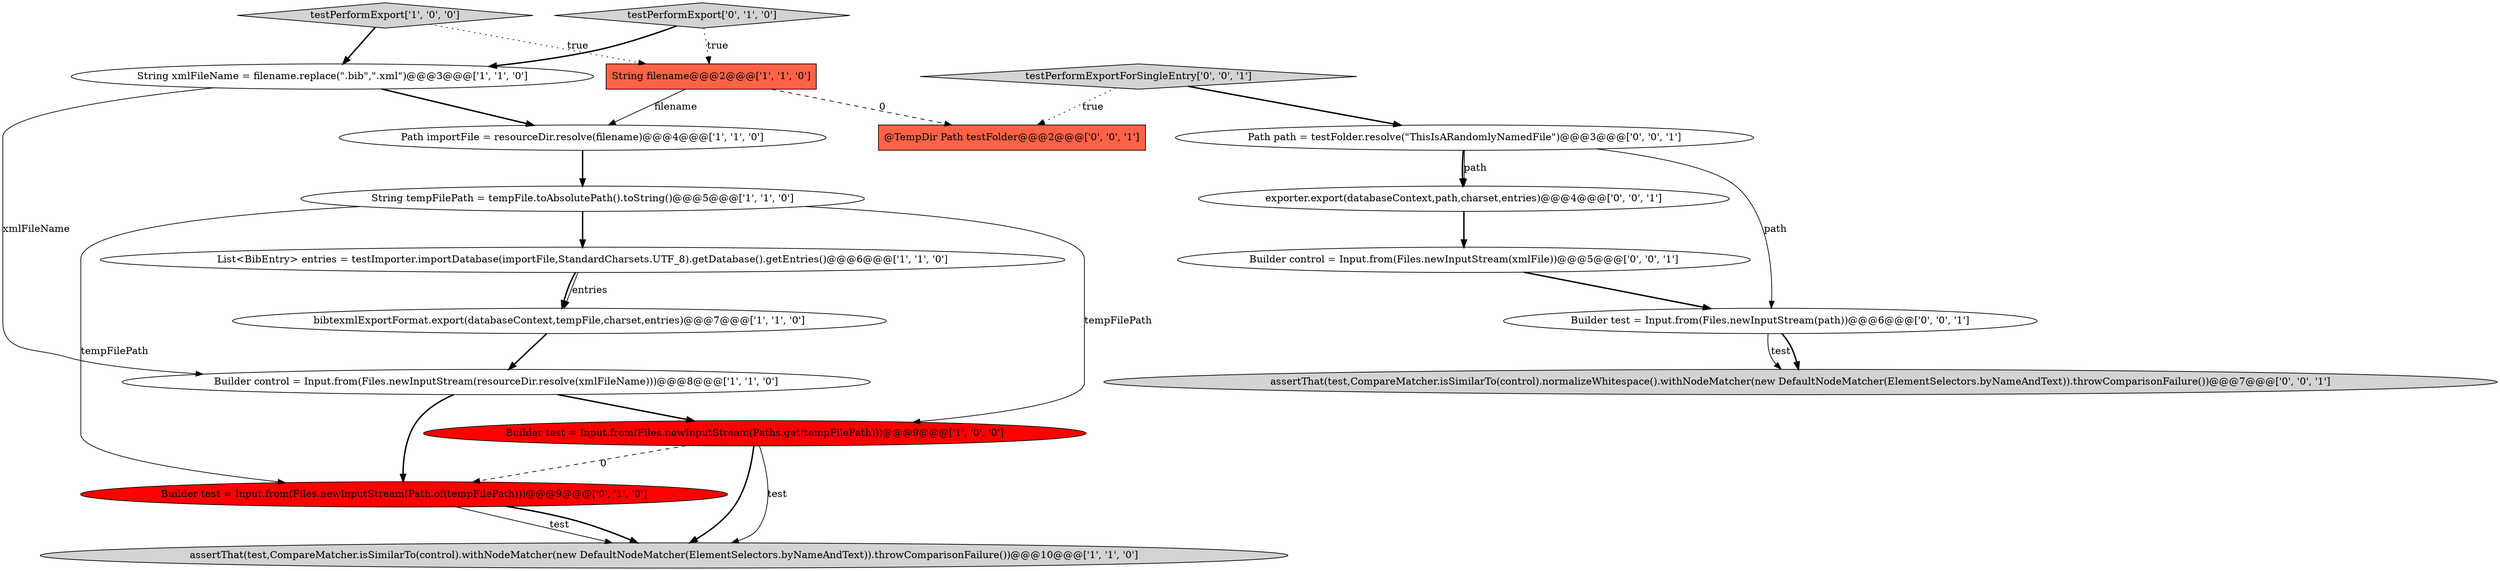digraph {
4 [style = filled, label = "bibtexmlExportFormat.export(databaseContext,tempFile,charset,entries)@@@7@@@['1', '1', '0']", fillcolor = white, shape = ellipse image = "AAA0AAABBB1BBB"];
5 [style = filled, label = "testPerformExport['1', '0', '0']", fillcolor = lightgray, shape = diamond image = "AAA0AAABBB1BBB"];
0 [style = filled, label = "String tempFilePath = tempFile.toAbsolutePath().toString()@@@5@@@['1', '1', '0']", fillcolor = white, shape = ellipse image = "AAA0AAABBB1BBB"];
7 [style = filled, label = "List<BibEntry> entries = testImporter.importDatabase(importFile,StandardCharsets.UTF_8).getDatabase().getEntries()@@@6@@@['1', '1', '0']", fillcolor = white, shape = ellipse image = "AAA0AAABBB1BBB"];
8 [style = filled, label = "String xmlFileName = filename.replace(\".bib\",\".xml\")@@@3@@@['1', '1', '0']", fillcolor = white, shape = ellipse image = "AAA0AAABBB1BBB"];
9 [style = filled, label = "Builder test = Input.from(Files.newInputStream(Paths.get(tempFilePath)))@@@9@@@['1', '0', '0']", fillcolor = red, shape = ellipse image = "AAA1AAABBB1BBB"];
6 [style = filled, label = "String filename@@@2@@@['1', '1', '0']", fillcolor = tomato, shape = box image = "AAA0AAABBB1BBB"];
14 [style = filled, label = "Path path = testFolder.resolve(\"ThisIsARandomlyNamedFile\")@@@3@@@['0', '0', '1']", fillcolor = white, shape = ellipse image = "AAA0AAABBB3BBB"];
16 [style = filled, label = "exporter.export(databaseContext,path,charset,entries)@@@4@@@['0', '0', '1']", fillcolor = white, shape = ellipse image = "AAA0AAABBB3BBB"];
10 [style = filled, label = "Builder test = Input.from(Files.newInputStream(Path.of(tempFilePath)))@@@9@@@['0', '1', '0']", fillcolor = red, shape = ellipse image = "AAA1AAABBB2BBB"];
1 [style = filled, label = "assertThat(test,CompareMatcher.isSimilarTo(control).withNodeMatcher(new DefaultNodeMatcher(ElementSelectors.byNameAndText)).throwComparisonFailure())@@@10@@@['1', '1', '0']", fillcolor = lightgray, shape = ellipse image = "AAA0AAABBB1BBB"];
17 [style = filled, label = "Builder control = Input.from(Files.newInputStream(xmlFile))@@@5@@@['0', '0', '1']", fillcolor = white, shape = ellipse image = "AAA0AAABBB3BBB"];
2 [style = filled, label = "Builder control = Input.from(Files.newInputStream(resourceDir.resolve(xmlFileName)))@@@8@@@['1', '1', '0']", fillcolor = white, shape = ellipse image = "AAA0AAABBB1BBB"];
3 [style = filled, label = "Path importFile = resourceDir.resolve(filename)@@@4@@@['1', '1', '0']", fillcolor = white, shape = ellipse image = "AAA0AAABBB1BBB"];
13 [style = filled, label = "testPerformExportForSingleEntry['0', '0', '1']", fillcolor = lightgray, shape = diamond image = "AAA0AAABBB3BBB"];
18 [style = filled, label = "assertThat(test,CompareMatcher.isSimilarTo(control).normalizeWhitespace().withNodeMatcher(new DefaultNodeMatcher(ElementSelectors.byNameAndText)).throwComparisonFailure())@@@7@@@['0', '0', '1']", fillcolor = lightgray, shape = ellipse image = "AAA0AAABBB3BBB"];
11 [style = filled, label = "testPerformExport['0', '1', '0']", fillcolor = lightgray, shape = diamond image = "AAA0AAABBB2BBB"];
15 [style = filled, label = "Builder test = Input.from(Files.newInputStream(path))@@@6@@@['0', '0', '1']", fillcolor = white, shape = ellipse image = "AAA0AAABBB3BBB"];
12 [style = filled, label = "@TempDir Path testFolder@@@2@@@['0', '0', '1']", fillcolor = tomato, shape = box image = "AAA0AAABBB3BBB"];
14->16 [style = bold, label=""];
5->8 [style = bold, label=""];
9->10 [style = dashed, label="0"];
13->12 [style = dotted, label="true"];
14->15 [style = solid, label="path"];
8->3 [style = bold, label=""];
5->6 [style = dotted, label="true"];
15->18 [style = solid, label="test"];
10->1 [style = solid, label="test"];
7->4 [style = bold, label=""];
4->2 [style = bold, label=""];
2->9 [style = bold, label=""];
16->17 [style = bold, label=""];
2->10 [style = bold, label=""];
15->18 [style = bold, label=""];
3->0 [style = bold, label=""];
0->7 [style = bold, label=""];
6->12 [style = dashed, label="0"];
9->1 [style = solid, label="test"];
0->10 [style = solid, label="tempFilePath"];
14->16 [style = solid, label="path"];
11->6 [style = dotted, label="true"];
17->15 [style = bold, label=""];
7->4 [style = solid, label="entries"];
11->8 [style = bold, label=""];
6->3 [style = solid, label="filename"];
9->1 [style = bold, label=""];
10->1 [style = bold, label=""];
8->2 [style = solid, label="xmlFileName"];
13->14 [style = bold, label=""];
0->9 [style = solid, label="tempFilePath"];
}
